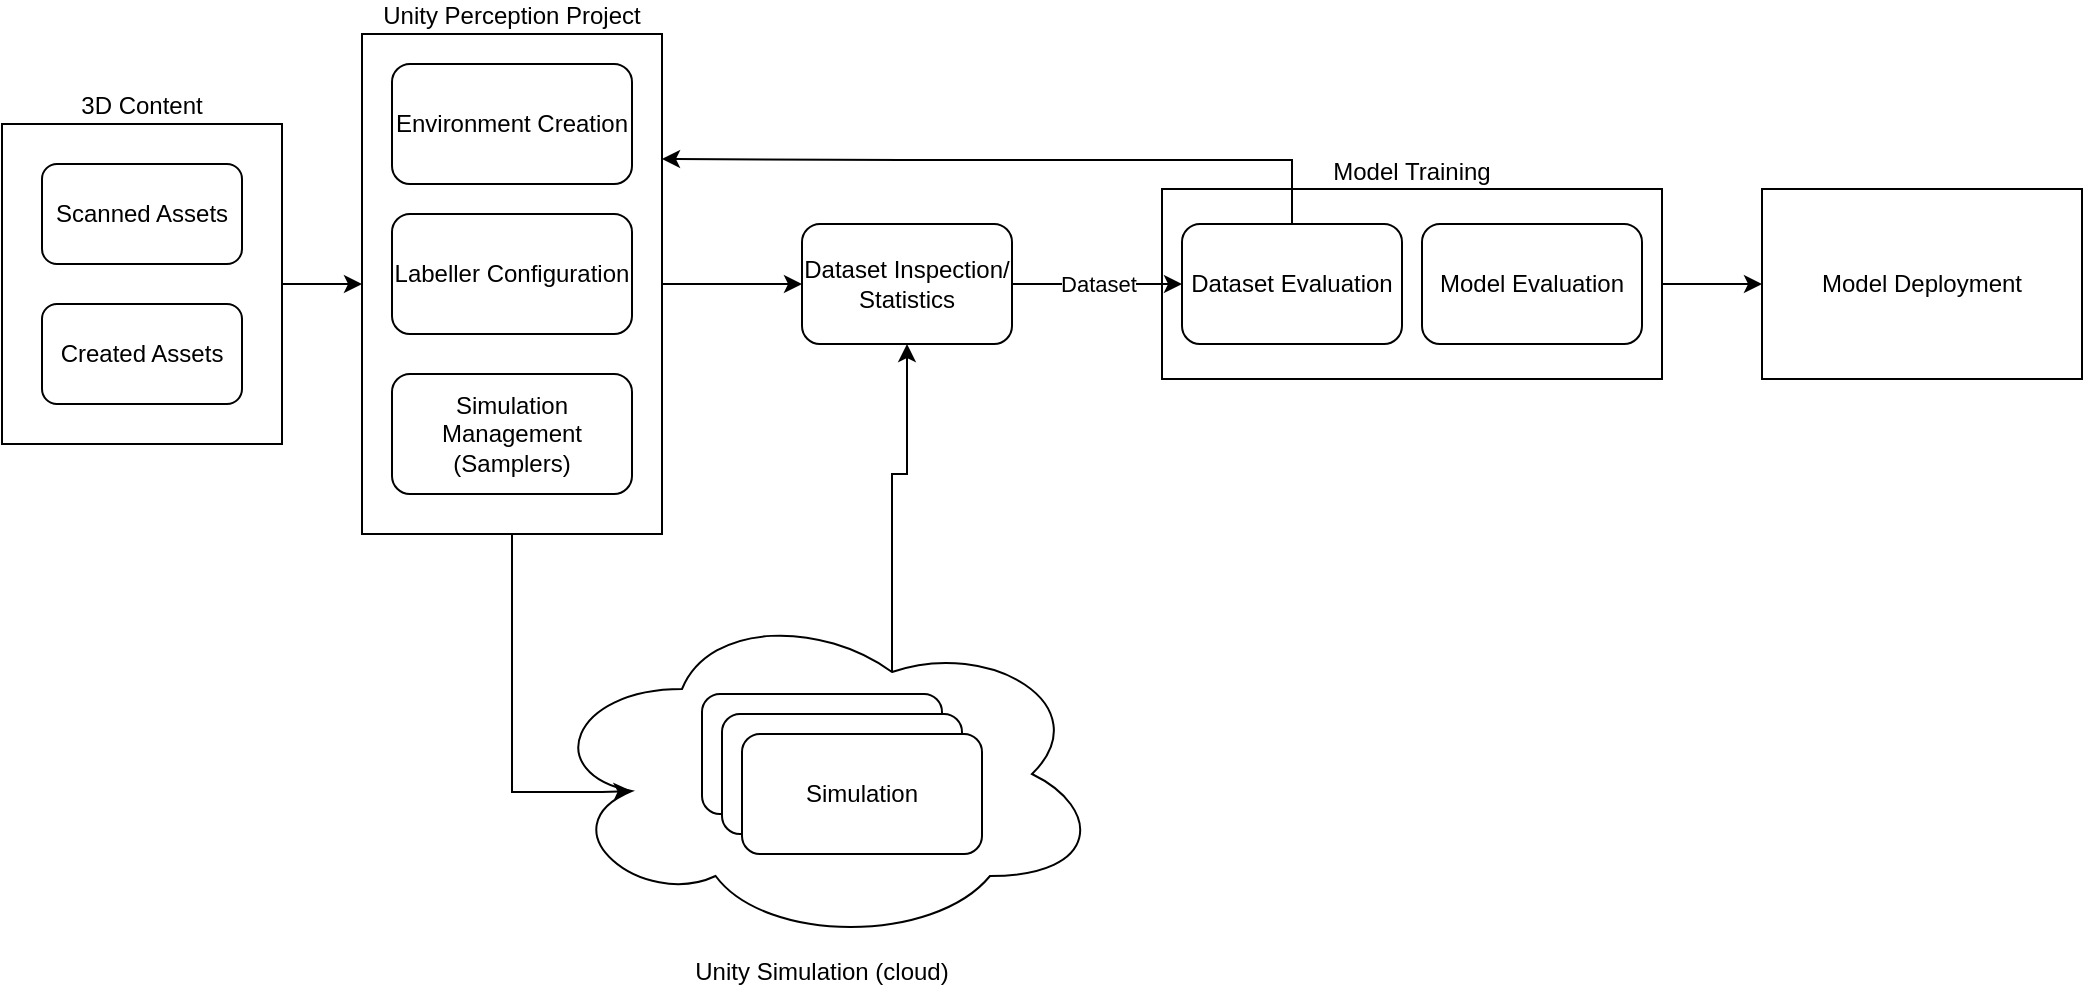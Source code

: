 <mxfile version="13.4.2" type="google" pages="4"><diagram id="rTEH1fIVcigWCbvHhr0S" name="Perception Workflow"><mxGraphModel dx="1718" dy="936" grid="1" gridSize="10" guides="1" tooltips="1" connect="1" arrows="1" fold="1" page="1" pageScale="1" pageWidth="850" pageHeight="1100" math="0" shadow="0"><root><mxCell id="0"/><mxCell id="1" parent="0"/><mxCell id="UqjXKRCv_dzUxaZPBo2b-16" value="Model Training" style="rounded=0;whiteSpace=wrap;html=1;labelPosition=center;verticalLabelPosition=top;align=center;verticalAlign=bottom;" vertex="1" parent="1"><mxGeometry x="650" y="297.5" width="250" height="95" as="geometry"/></mxCell><mxCell id="UqjXKRCv_dzUxaZPBo2b-24" style="edgeStyle=orthogonalEdgeStyle;rounded=0;orthogonalLoop=1;jettySize=auto;html=1;exitX=0.625;exitY=0.2;exitDx=0;exitDy=0;exitPerimeter=0;entryX=0.5;entryY=1;entryDx=0;entryDy=0;" edge="1" parent="1" source="UqjXKRCv_dzUxaZPBo2b-12" target="UqjXKRCv_dzUxaZPBo2b-14"><mxGeometry relative="1" as="geometry"><mxPoint x="530" y="395" as="targetPoint"/></mxGeometry></mxCell><mxCell id="UqjXKRCv_dzUxaZPBo2b-12" value="Unity Simulation (cloud)" style="ellipse;shape=cloud;whiteSpace=wrap;html=1;labelPosition=center;verticalLabelPosition=bottom;align=center;verticalAlign=top;" vertex="1" parent="1"><mxGeometry x="340" y="505" width="280" height="170" as="geometry"/></mxCell><mxCell id="UqjXKRCv_dzUxaZPBo2b-18" style="edgeStyle=orthogonalEdgeStyle;rounded=0;orthogonalLoop=1;jettySize=auto;html=1;exitX=1;exitY=0.5;exitDx=0;exitDy=0;entryX=0;entryY=0.5;entryDx=0;entryDy=0;" edge="1" parent="1" source="UqjXKRCv_dzUxaZPBo2b-1" target="UqjXKRCv_dzUxaZPBo2b-4"><mxGeometry relative="1" as="geometry"/></mxCell><mxCell id="UqjXKRCv_dzUxaZPBo2b-1" value="3D Content" style="rounded=0;whiteSpace=wrap;html=1;labelPosition=center;verticalLabelPosition=top;align=center;verticalAlign=bottom;" vertex="1" parent="1"><mxGeometry x="70" y="265" width="140" height="160" as="geometry"/></mxCell><mxCell id="UqjXKRCv_dzUxaZPBo2b-2" value="Scanned Assets" style="rounded=1;whiteSpace=wrap;html=1;" vertex="1" parent="1"><mxGeometry x="90" y="285" width="100" height="50" as="geometry"/></mxCell><mxCell id="UqjXKRCv_dzUxaZPBo2b-3" value="Created Assets" style="rounded=1;whiteSpace=wrap;html=1;" vertex="1" parent="1"><mxGeometry x="90" y="355" width="100" height="50" as="geometry"/></mxCell><mxCell id="UqjXKRCv_dzUxaZPBo2b-19" style="edgeStyle=orthogonalEdgeStyle;rounded=0;orthogonalLoop=1;jettySize=auto;html=1;exitX=1;exitY=0.5;exitDx=0;exitDy=0;entryX=0;entryY=0.5;entryDx=0;entryDy=0;" edge="1" parent="1" source="UqjXKRCv_dzUxaZPBo2b-4" target="UqjXKRCv_dzUxaZPBo2b-14"><mxGeometry relative="1" as="geometry"><mxPoint x="450" y="345" as="targetPoint"/></mxGeometry></mxCell><mxCell id="UqjXKRCv_dzUxaZPBo2b-23" style="edgeStyle=orthogonalEdgeStyle;rounded=0;orthogonalLoop=1;jettySize=auto;html=1;exitX=0.5;exitY=1;exitDx=0;exitDy=0;entryX=0.16;entryY=0.55;entryDx=0;entryDy=0;entryPerimeter=0;" edge="1" parent="1" source="UqjXKRCv_dzUxaZPBo2b-4" target="UqjXKRCv_dzUxaZPBo2b-12"><mxGeometry relative="1" as="geometry"><Array as="points"><mxPoint x="325" y="599"/><mxPoint x="370" y="599"/></Array></mxGeometry></mxCell><mxCell id="UqjXKRCv_dzUxaZPBo2b-4" value="Unity Perception Project" style="rounded=0;whiteSpace=wrap;html=1;labelPosition=center;verticalLabelPosition=top;align=center;verticalAlign=bottom;" vertex="1" parent="1"><mxGeometry x="250" y="220" width="150" height="250" as="geometry"/></mxCell><mxCell id="UqjXKRCv_dzUxaZPBo2b-5" value="Environment Creation" style="rounded=1;whiteSpace=wrap;html=1;" vertex="1" parent="1"><mxGeometry x="265" y="235" width="120" height="60" as="geometry"/></mxCell><mxCell id="UqjXKRCv_dzUxaZPBo2b-6" value="Labeller Configuration" style="rounded=1;whiteSpace=wrap;html=1;" vertex="1" parent="1"><mxGeometry x="265" y="310" width="120" height="60" as="geometry"/></mxCell><mxCell id="UqjXKRCv_dzUxaZPBo2b-7" value="Simulation Management (Samplers)" style="rounded=1;whiteSpace=wrap;html=1;" vertex="1" parent="1"><mxGeometry x="265" y="390" width="120" height="60" as="geometry"/></mxCell><mxCell id="UqjXKRCv_dzUxaZPBo2b-9" value="Simulation" style="rounded=1;whiteSpace=wrap;html=1;" vertex="1" parent="1"><mxGeometry x="420" y="550" width="120" height="60" as="geometry"/></mxCell><mxCell id="UqjXKRCv_dzUxaZPBo2b-10" value="Simulation" style="rounded=1;whiteSpace=wrap;html=1;" vertex="1" parent="1"><mxGeometry x="430" y="560" width="120" height="60" as="geometry"/></mxCell><mxCell id="UqjXKRCv_dzUxaZPBo2b-11" value="Simulation" style="rounded=1;whiteSpace=wrap;html=1;" vertex="1" parent="1"><mxGeometry x="440" y="570" width="120" height="60" as="geometry"/></mxCell><mxCell id="UqjXKRCv_dzUxaZPBo2b-20" value="Dataset" style="edgeStyle=orthogonalEdgeStyle;rounded=0;orthogonalLoop=1;jettySize=auto;html=1;exitX=1;exitY=0.5;exitDx=0;exitDy=0;entryX=0;entryY=0.5;entryDx=0;entryDy=0;" edge="1" parent="1" source="UqjXKRCv_dzUxaZPBo2b-14" target="UqjXKRCv_dzUxaZPBo2b-15"><mxGeometry relative="1" as="geometry"><mxPoint x="610" y="345" as="sourcePoint"/></mxGeometry></mxCell><mxCell id="UqjXKRCv_dzUxaZPBo2b-14" value="Dataset Inspection/ Statistics" style="rounded=1;whiteSpace=wrap;html=1;" vertex="1" parent="1"><mxGeometry x="470" y="315" width="105" height="60" as="geometry"/></mxCell><mxCell id="UqjXKRCv_dzUxaZPBo2b-25" style="edgeStyle=orthogonalEdgeStyle;rounded=0;orthogonalLoop=1;jettySize=auto;html=1;exitX=0.5;exitY=0;exitDx=0;exitDy=0;entryX=1;entryY=0.25;entryDx=0;entryDy=0;" edge="1" parent="1" source="UqjXKRCv_dzUxaZPBo2b-15" target="UqjXKRCv_dzUxaZPBo2b-4"><mxGeometry relative="1" as="geometry"><Array as="points"><mxPoint x="715" y="283"/><mxPoint x="520" y="283"/></Array></mxGeometry></mxCell><mxCell id="UqjXKRCv_dzUxaZPBo2b-15" value="Dataset Evaluation" style="rounded=1;whiteSpace=wrap;html=1;" vertex="1" parent="1"><mxGeometry x="660" y="315" width="110" height="60" as="geometry"/></mxCell><mxCell id="UqjXKRCv_dzUxaZPBo2b-21" style="edgeStyle=orthogonalEdgeStyle;rounded=0;orthogonalLoop=1;jettySize=auto;html=1;exitX=1;exitY=0.5;exitDx=0;exitDy=0;entryX=0;entryY=0.5;entryDx=0;entryDy=0;" edge="1" parent="1" source="UqjXKRCv_dzUxaZPBo2b-16" target="UqjXKRCv_dzUxaZPBo2b-17"><mxGeometry relative="1" as="geometry"/></mxCell><mxCell id="UqjXKRCv_dzUxaZPBo2b-17" value="Model Deployment" style="rounded=0;whiteSpace=wrap;html=1;" vertex="1" parent="1"><mxGeometry x="950" y="297.5" width="160" height="95" as="geometry"/></mxCell><mxCell id="UqjXKRCv_dzUxaZPBo2b-26" value="Model Evaluation" style="rounded=1;whiteSpace=wrap;html=1;" vertex="1" parent="1"><mxGeometry x="780" y="315" width="110" height="60" as="geometry"/></mxCell></root></mxGraphModel></diagram><diagram id="CEyN-OtGFQbZ-doIEd_Q" name="SynthDet local"><mxGraphModel dx="2062" dy="1123" grid="1" gridSize="10" guides="1" tooltips="1" connect="1" arrows="1" fold="1" page="1" pageScale="1" pageWidth="850" pageHeight="1100" math="0" shadow="0"><root><mxCell id="Y3ax6IoxSoM3mYonrOTv-0"/><mxCell id="Y3ax6IoxSoM3mYonrOTv-1" parent="Y3ax6IoxSoM3mYonrOTv-0"/><mxCell id="jCsXuw0oRHeDvuCsHDCP-23" value="" style="rounded=0;whiteSpace=wrap;html=1;fillColor=#FFFFFF;strokeWidth=4;strokeColor=#99FF99;" vertex="1" parent="Y3ax6IoxSoM3mYonrOTv-1"><mxGeometry x="230" y="180" width="390" height="310" as="geometry"/></mxCell><mxCell id="ZMgVUoRJr10en7N5NnIP-0" value="Model Training" style="rounded=0;whiteSpace=wrap;html=1;labelPosition=center;verticalLabelPosition=top;align=center;verticalAlign=bottom;" vertex="1" parent="Y3ax6IoxSoM3mYonrOTv-1"><mxGeometry x="650" y="297.5" width="250" height="95" as="geometry"/></mxCell><mxCell id="ZMgVUoRJr10en7N5NnIP-1" style="edgeStyle=orthogonalEdgeStyle;rounded=0;orthogonalLoop=1;jettySize=auto;html=1;exitX=0.625;exitY=0.2;exitDx=0;exitDy=0;exitPerimeter=0;entryX=0.5;entryY=1;entryDx=0;entryDy=0;" edge="1" parent="Y3ax6IoxSoM3mYonrOTv-1" source="ZMgVUoRJr10en7N5NnIP-2" target="ZMgVUoRJr10en7N5NnIP-17"><mxGeometry relative="1" as="geometry"><mxPoint x="530" y="395" as="targetPoint"/></mxGeometry></mxCell><mxCell id="ZMgVUoRJr10en7N5NnIP-2" value="Unity Simulation (cloud)" style="ellipse;shape=cloud;whiteSpace=wrap;html=1;labelPosition=center;verticalLabelPosition=bottom;align=center;verticalAlign=top;" vertex="1" parent="Y3ax6IoxSoM3mYonrOTv-1"><mxGeometry x="340" y="505" width="280" height="170" as="geometry"/></mxCell><mxCell id="ZMgVUoRJr10en7N5NnIP-3" style="edgeStyle=orthogonalEdgeStyle;rounded=0;orthogonalLoop=1;jettySize=auto;html=1;exitX=1;exitY=0.5;exitDx=0;exitDy=0;entryX=0;entryY=0.5;entryDx=0;entryDy=0;" edge="1" parent="Y3ax6IoxSoM3mYonrOTv-1" source="ZMgVUoRJr10en7N5NnIP-4" target="ZMgVUoRJr10en7N5NnIP-9"><mxGeometry relative="1" as="geometry"/></mxCell><mxCell id="ZMgVUoRJr10en7N5NnIP-4" value="3D Content" style="rounded=0;whiteSpace=wrap;html=1;labelPosition=center;verticalLabelPosition=top;align=center;verticalAlign=bottom;" vertex="1" parent="Y3ax6IoxSoM3mYonrOTv-1"><mxGeometry x="70" y="265" width="140" height="160" as="geometry"/></mxCell><mxCell id="ZMgVUoRJr10en7N5NnIP-5" value="Scanned Assets" style="rounded=1;whiteSpace=wrap;html=1;" vertex="1" parent="Y3ax6IoxSoM3mYonrOTv-1"><mxGeometry x="90" y="285" width="100" height="50" as="geometry"/></mxCell><mxCell id="ZMgVUoRJr10en7N5NnIP-6" value="Created Assets" style="rounded=1;whiteSpace=wrap;html=1;" vertex="1" parent="Y3ax6IoxSoM3mYonrOTv-1"><mxGeometry x="90" y="355" width="100" height="50" as="geometry"/></mxCell><mxCell id="ZMgVUoRJr10en7N5NnIP-7" style="edgeStyle=orthogonalEdgeStyle;rounded=0;orthogonalLoop=1;jettySize=auto;html=1;exitX=1;exitY=0.5;exitDx=0;exitDy=0;entryX=0;entryY=0.5;entryDx=0;entryDy=0;" edge="1" parent="Y3ax6IoxSoM3mYonrOTv-1" source="ZMgVUoRJr10en7N5NnIP-9" target="ZMgVUoRJr10en7N5NnIP-17"><mxGeometry relative="1" as="geometry"><mxPoint x="450" y="345" as="targetPoint"/></mxGeometry></mxCell><mxCell id="ZMgVUoRJr10en7N5NnIP-8" style="edgeStyle=orthogonalEdgeStyle;rounded=0;orthogonalLoop=1;jettySize=auto;html=1;exitX=0.5;exitY=1;exitDx=0;exitDy=0;entryX=0.16;entryY=0.55;entryDx=0;entryDy=0;entryPerimeter=0;" edge="1" parent="Y3ax6IoxSoM3mYonrOTv-1" source="ZMgVUoRJr10en7N5NnIP-9" target="ZMgVUoRJr10en7N5NnIP-2"><mxGeometry relative="1" as="geometry"><Array as="points"><mxPoint x="325" y="599"/><mxPoint x="370" y="599"/></Array></mxGeometry></mxCell><mxCell id="ZMgVUoRJr10en7N5NnIP-9" value="Unity Perception Project" style="rounded=0;whiteSpace=wrap;html=1;labelPosition=center;verticalLabelPosition=top;align=center;verticalAlign=bottom;" vertex="1" parent="Y3ax6IoxSoM3mYonrOTv-1"><mxGeometry x="250" y="220" width="150" height="250" as="geometry"/></mxCell><mxCell id="ZMgVUoRJr10en7N5NnIP-10" value="Environment Creation" style="rounded=1;whiteSpace=wrap;html=1;" vertex="1" parent="Y3ax6IoxSoM3mYonrOTv-1"><mxGeometry x="265" y="235" width="120" height="60" as="geometry"/></mxCell><mxCell id="ZMgVUoRJr10en7N5NnIP-11" value="Labeller Configuration" style="rounded=1;whiteSpace=wrap;html=1;" vertex="1" parent="Y3ax6IoxSoM3mYonrOTv-1"><mxGeometry x="265" y="310" width="120" height="60" as="geometry"/></mxCell><mxCell id="ZMgVUoRJr10en7N5NnIP-12" value="Simulation Management (Samplers)" style="rounded=1;whiteSpace=wrap;html=1;" vertex="1" parent="Y3ax6IoxSoM3mYonrOTv-1"><mxGeometry x="265" y="390" width="120" height="60" as="geometry"/></mxCell><mxCell id="ZMgVUoRJr10en7N5NnIP-13" value="Simulation" style="rounded=1;whiteSpace=wrap;html=1;" vertex="1" parent="Y3ax6IoxSoM3mYonrOTv-1"><mxGeometry x="420" y="550" width="120" height="60" as="geometry"/></mxCell><mxCell id="ZMgVUoRJr10en7N5NnIP-14" value="Simulation" style="rounded=1;whiteSpace=wrap;html=1;" vertex="1" parent="Y3ax6IoxSoM3mYonrOTv-1"><mxGeometry x="430" y="560" width="120" height="60" as="geometry"/></mxCell><mxCell id="ZMgVUoRJr10en7N5NnIP-15" value="Simulation" style="rounded=1;whiteSpace=wrap;html=1;" vertex="1" parent="Y3ax6IoxSoM3mYonrOTv-1"><mxGeometry x="440" y="570" width="120" height="60" as="geometry"/></mxCell><mxCell id="ZMgVUoRJr10en7N5NnIP-16" value="Dataset" style="edgeStyle=orthogonalEdgeStyle;rounded=0;orthogonalLoop=1;jettySize=auto;html=1;exitX=1;exitY=0.5;exitDx=0;exitDy=0;entryX=0;entryY=0.5;entryDx=0;entryDy=0;" edge="1" parent="Y3ax6IoxSoM3mYonrOTv-1" source="ZMgVUoRJr10en7N5NnIP-17" target="ZMgVUoRJr10en7N5NnIP-19"><mxGeometry relative="1" as="geometry"><mxPoint x="610" y="345" as="sourcePoint"/></mxGeometry></mxCell><mxCell id="ZMgVUoRJr10en7N5NnIP-17" value="Dataset Inspection/ Statistics" style="rounded=1;whiteSpace=wrap;html=1;" vertex="1" parent="Y3ax6IoxSoM3mYonrOTv-1"><mxGeometry x="470" y="315" width="105" height="60" as="geometry"/></mxCell><mxCell id="ZMgVUoRJr10en7N5NnIP-18" style="edgeStyle=orthogonalEdgeStyle;rounded=0;orthogonalLoop=1;jettySize=auto;html=1;exitX=0.5;exitY=0;exitDx=0;exitDy=0;entryX=1;entryY=0.25;entryDx=0;entryDy=0;" edge="1" parent="Y3ax6IoxSoM3mYonrOTv-1" source="ZMgVUoRJr10en7N5NnIP-19" target="ZMgVUoRJr10en7N5NnIP-9"><mxGeometry relative="1" as="geometry"><Array as="points"><mxPoint x="715" y="283"/><mxPoint x="520" y="283"/></Array></mxGeometry></mxCell><mxCell id="ZMgVUoRJr10en7N5NnIP-19" value="Dataset Evaluation" style="rounded=1;whiteSpace=wrap;html=1;" vertex="1" parent="Y3ax6IoxSoM3mYonrOTv-1"><mxGeometry x="660" y="315" width="110" height="60" as="geometry"/></mxCell><mxCell id="ZMgVUoRJr10en7N5NnIP-20" style="edgeStyle=orthogonalEdgeStyle;rounded=0;orthogonalLoop=1;jettySize=auto;html=1;exitX=1;exitY=0.5;exitDx=0;exitDy=0;entryX=0;entryY=0.5;entryDx=0;entryDy=0;" edge="1" parent="Y3ax6IoxSoM3mYonrOTv-1" source="ZMgVUoRJr10en7N5NnIP-0" target="ZMgVUoRJr10en7N5NnIP-21"><mxGeometry relative="1" as="geometry"/></mxCell><mxCell id="ZMgVUoRJr10en7N5NnIP-21" value="Model Deployment" style="rounded=0;whiteSpace=wrap;html=1;" vertex="1" parent="Y3ax6IoxSoM3mYonrOTv-1"><mxGeometry x="950" y="297.5" width="160" height="95" as="geometry"/></mxCell><mxCell id="ZMgVUoRJr10en7N5NnIP-22" value="Model Evaluation" style="rounded=1;whiteSpace=wrap;html=1;" vertex="1" parent="Y3ax6IoxSoM3mYonrOTv-1"><mxGeometry x="780" y="315" width="110" height="60" as="geometry"/></mxCell></root></mxGraphModel></diagram><diagram name="SyntDet cloud" id="PYclm0DFvdzeA1_uqQPD"><mxGraphModel dx="2062" dy="1123" grid="1" gridSize="10" guides="1" tooltips="1" connect="1" arrows="1" fold="1" page="1" pageScale="1" pageWidth="850" pageHeight="1100" math="0" shadow="0"><root><mxCell id="81RzUClIcEDzHBAVOzai-0"/><mxCell id="81RzUClIcEDzHBAVOzai-1" parent="81RzUClIcEDzHBAVOzai-0"/><mxCell id="81RzUClIcEDzHBAVOzai-2" value="" style="rounded=0;whiteSpace=wrap;html=1;fillColor=#FFFFFF;strokeWidth=4;strokeColor=#99FF99;" vertex="1" parent="81RzUClIcEDzHBAVOzai-1"><mxGeometry x="230" y="180" width="390" height="310" as="geometry"/></mxCell><mxCell id="81RzUClIcEDzHBAVOzai-3" value="Model Training" style="rounded=0;whiteSpace=wrap;html=1;labelPosition=center;verticalLabelPosition=top;align=center;verticalAlign=bottom;" vertex="1" parent="81RzUClIcEDzHBAVOzai-1"><mxGeometry x="650" y="297.5" width="250" height="95" as="geometry"/></mxCell><mxCell id="81RzUClIcEDzHBAVOzai-4" style="edgeStyle=orthogonalEdgeStyle;rounded=0;orthogonalLoop=1;jettySize=auto;html=1;exitX=0.625;exitY=0.2;exitDx=0;exitDy=0;exitPerimeter=0;entryX=0.5;entryY=1;entryDx=0;entryDy=0;" edge="1" parent="81RzUClIcEDzHBAVOzai-1" source="81RzUClIcEDzHBAVOzai-5" target="81RzUClIcEDzHBAVOzai-20"><mxGeometry relative="1" as="geometry"><mxPoint x="530" y="395" as="targetPoint"/></mxGeometry></mxCell><mxCell id="81RzUClIcEDzHBAVOzai-5" value="Unity Simulation (cloud)" style="ellipse;shape=cloud;whiteSpace=wrap;html=1;labelPosition=center;verticalLabelPosition=bottom;align=center;verticalAlign=top;" vertex="1" parent="81RzUClIcEDzHBAVOzai-1"><mxGeometry x="340" y="505" width="280" height="170" as="geometry"/></mxCell><mxCell id="81RzUClIcEDzHBAVOzai-6" style="edgeStyle=orthogonalEdgeStyle;rounded=0;orthogonalLoop=1;jettySize=auto;html=1;exitX=1;exitY=0.5;exitDx=0;exitDy=0;entryX=0;entryY=0.5;entryDx=0;entryDy=0;" edge="1" parent="81RzUClIcEDzHBAVOzai-1" source="81RzUClIcEDzHBAVOzai-7" target="81RzUClIcEDzHBAVOzai-12"><mxGeometry relative="1" as="geometry"/></mxCell><mxCell id="81RzUClIcEDzHBAVOzai-7" value="3D Content" style="rounded=0;whiteSpace=wrap;html=1;labelPosition=center;verticalLabelPosition=top;align=center;verticalAlign=bottom;" vertex="1" parent="81RzUClIcEDzHBAVOzai-1"><mxGeometry x="70" y="265" width="140" height="160" as="geometry"/></mxCell><mxCell id="81RzUClIcEDzHBAVOzai-8" value="Scanned Assets" style="rounded=1;whiteSpace=wrap;html=1;" vertex="1" parent="81RzUClIcEDzHBAVOzai-1"><mxGeometry x="90" y="285" width="100" height="50" as="geometry"/></mxCell><mxCell id="81RzUClIcEDzHBAVOzai-9" value="Created Assets" style="rounded=1;whiteSpace=wrap;html=1;" vertex="1" parent="81RzUClIcEDzHBAVOzai-1"><mxGeometry x="90" y="355" width="100" height="50" as="geometry"/></mxCell><mxCell id="81RzUClIcEDzHBAVOzai-10" style="edgeStyle=orthogonalEdgeStyle;rounded=0;orthogonalLoop=1;jettySize=auto;html=1;exitX=1;exitY=0.5;exitDx=0;exitDy=0;entryX=0;entryY=0.5;entryDx=0;entryDy=0;" edge="1" parent="81RzUClIcEDzHBAVOzai-1" source="81RzUClIcEDzHBAVOzai-12" target="81RzUClIcEDzHBAVOzai-20"><mxGeometry relative="1" as="geometry"><mxPoint x="450" y="345" as="targetPoint"/></mxGeometry></mxCell><mxCell id="81RzUClIcEDzHBAVOzai-11" style="edgeStyle=orthogonalEdgeStyle;rounded=0;orthogonalLoop=1;jettySize=auto;html=1;exitX=0.5;exitY=1;exitDx=0;exitDy=0;entryX=0.16;entryY=0.55;entryDx=0;entryDy=0;entryPerimeter=0;" edge="1" parent="81RzUClIcEDzHBAVOzai-1" source="81RzUClIcEDzHBAVOzai-12" target="81RzUClIcEDzHBAVOzai-5"><mxGeometry relative="1" as="geometry"><Array as="points"><mxPoint x="325" y="599"/><mxPoint x="370" y="599"/></Array></mxGeometry></mxCell><mxCell id="81RzUClIcEDzHBAVOzai-12" value="Unity Perception Project" style="rounded=0;whiteSpace=wrap;html=1;labelPosition=center;verticalLabelPosition=top;align=center;verticalAlign=bottom;" vertex="1" parent="81RzUClIcEDzHBAVOzai-1"><mxGeometry x="250" y="220" width="150" height="250" as="geometry"/></mxCell><mxCell id="81RzUClIcEDzHBAVOzai-13" value="Environment Creation" style="rounded=1;whiteSpace=wrap;html=1;" vertex="1" parent="81RzUClIcEDzHBAVOzai-1"><mxGeometry x="265" y="235" width="120" height="60" as="geometry"/></mxCell><mxCell id="81RzUClIcEDzHBAVOzai-14" value="Labeller Configuration" style="rounded=1;whiteSpace=wrap;html=1;" vertex="1" parent="81RzUClIcEDzHBAVOzai-1"><mxGeometry x="265" y="310" width="120" height="60" as="geometry"/></mxCell><mxCell id="81RzUClIcEDzHBAVOzai-15" value="Simulation Management (Samplers)" style="rounded=1;whiteSpace=wrap;html=1;" vertex="1" parent="81RzUClIcEDzHBAVOzai-1"><mxGeometry x="265" y="390" width="120" height="60" as="geometry"/></mxCell><mxCell id="81RzUClIcEDzHBAVOzai-16" value="Simulation" style="rounded=1;whiteSpace=wrap;html=1;" vertex="1" parent="81RzUClIcEDzHBAVOzai-1"><mxGeometry x="420" y="550" width="120" height="60" as="geometry"/></mxCell><mxCell id="81RzUClIcEDzHBAVOzai-17" value="Simulation" style="rounded=1;whiteSpace=wrap;html=1;" vertex="1" parent="81RzUClIcEDzHBAVOzai-1"><mxGeometry x="430" y="560" width="120" height="60" as="geometry"/></mxCell><mxCell id="81RzUClIcEDzHBAVOzai-18" value="Simulation" style="rounded=1;whiteSpace=wrap;html=1;" vertex="1" parent="81RzUClIcEDzHBAVOzai-1"><mxGeometry x="440" y="570" width="120" height="60" as="geometry"/></mxCell><mxCell id="81RzUClIcEDzHBAVOzai-19" value="Dataset" style="edgeStyle=orthogonalEdgeStyle;rounded=0;orthogonalLoop=1;jettySize=auto;html=1;exitX=1;exitY=0.5;exitDx=0;exitDy=0;entryX=0;entryY=0.5;entryDx=0;entryDy=0;" edge="1" parent="81RzUClIcEDzHBAVOzai-1" source="81RzUClIcEDzHBAVOzai-20" target="81RzUClIcEDzHBAVOzai-22"><mxGeometry relative="1" as="geometry"><mxPoint x="610" y="345" as="sourcePoint"/></mxGeometry></mxCell><mxCell id="81RzUClIcEDzHBAVOzai-20" value="Dataset Inspection/ Statistics" style="rounded=1;whiteSpace=wrap;html=1;" vertex="1" parent="81RzUClIcEDzHBAVOzai-1"><mxGeometry x="470" y="315" width="105" height="60" as="geometry"/></mxCell><mxCell id="81RzUClIcEDzHBAVOzai-21" style="edgeStyle=orthogonalEdgeStyle;rounded=0;orthogonalLoop=1;jettySize=auto;html=1;exitX=0.5;exitY=0;exitDx=0;exitDy=0;entryX=1;entryY=0.25;entryDx=0;entryDy=0;" edge="1" parent="81RzUClIcEDzHBAVOzai-1" source="81RzUClIcEDzHBAVOzai-22" target="81RzUClIcEDzHBAVOzai-12"><mxGeometry relative="1" as="geometry"><Array as="points"><mxPoint x="715" y="283"/><mxPoint x="520" y="283"/></Array></mxGeometry></mxCell><mxCell id="81RzUClIcEDzHBAVOzai-22" value="Dataset Evaluation" style="rounded=1;whiteSpace=wrap;html=1;" vertex="1" parent="81RzUClIcEDzHBAVOzai-1"><mxGeometry x="660" y="315" width="110" height="60" as="geometry"/></mxCell><mxCell id="81RzUClIcEDzHBAVOzai-23" style="edgeStyle=orthogonalEdgeStyle;rounded=0;orthogonalLoop=1;jettySize=auto;html=1;exitX=1;exitY=0.5;exitDx=0;exitDy=0;entryX=0;entryY=0.5;entryDx=0;entryDy=0;" edge="1" parent="81RzUClIcEDzHBAVOzai-1" source="81RzUClIcEDzHBAVOzai-3" target="81RzUClIcEDzHBAVOzai-24"><mxGeometry relative="1" as="geometry"/></mxCell><mxCell id="81RzUClIcEDzHBAVOzai-24" value="Model Deployment" style="rounded=0;whiteSpace=wrap;html=1;" vertex="1" parent="81RzUClIcEDzHBAVOzai-1"><mxGeometry x="950" y="297.5" width="160" height="95" as="geometry"/></mxCell><mxCell id="81RzUClIcEDzHBAVOzai-25" value="Model Evaluation" style="rounded=1;whiteSpace=wrap;html=1;" vertex="1" parent="81RzUClIcEDzHBAVOzai-1"><mxGeometry x="780" y="315" width="110" height="60" as="geometry"/></mxCell></root></mxGraphModel></diagram><diagram name="Dataset Validation" id="EWg4opIwJUAYsq6YGvuD"><mxGraphModel dx="2062" dy="1123" grid="1" gridSize="10" guides="1" tooltips="1" connect="1" arrows="1" fold="1" page="1" pageScale="1" pageWidth="850" pageHeight="1100" math="0" shadow="0"><root><mxCell id="8oSLnPqSKskqHcUUIukU-0"/><mxCell id="8oSLnPqSKskqHcUUIukU-1" parent="8oSLnPqSKskqHcUUIukU-0"/><mxCell id="8oSLnPqSKskqHcUUIukU-2" value="" style="rounded=0;whiteSpace=wrap;html=1;fillColor=#FFFFFF;strokeWidth=4;strokeColor=#99FF99;" vertex="1" parent="8oSLnPqSKskqHcUUIukU-1"><mxGeometry x="590" y="220" width="340" height="230" as="geometry"/></mxCell><mxCell id="8oSLnPqSKskqHcUUIukU-3" value="Model Training" style="rounded=0;whiteSpace=wrap;html=1;labelPosition=center;verticalLabelPosition=top;align=center;verticalAlign=bottom;" vertex="1" parent="8oSLnPqSKskqHcUUIukU-1"><mxGeometry x="650" y="297.5" width="250" height="95" as="geometry"/></mxCell><mxCell id="8oSLnPqSKskqHcUUIukU-4" style="edgeStyle=orthogonalEdgeStyle;rounded=0;orthogonalLoop=1;jettySize=auto;html=1;exitX=0.625;exitY=0.2;exitDx=0;exitDy=0;exitPerimeter=0;entryX=0.5;entryY=1;entryDx=0;entryDy=0;" edge="1" parent="8oSLnPqSKskqHcUUIukU-1" source="8oSLnPqSKskqHcUUIukU-5" target="8oSLnPqSKskqHcUUIukU-20"><mxGeometry relative="1" as="geometry"><mxPoint x="530" y="395" as="targetPoint"/></mxGeometry></mxCell><mxCell id="8oSLnPqSKskqHcUUIukU-5" value="Unity Simulation (cloud)" style="ellipse;shape=cloud;whiteSpace=wrap;html=1;labelPosition=center;verticalLabelPosition=bottom;align=center;verticalAlign=top;" vertex="1" parent="8oSLnPqSKskqHcUUIukU-1"><mxGeometry x="340" y="505" width="280" height="170" as="geometry"/></mxCell><mxCell id="8oSLnPqSKskqHcUUIukU-6" style="edgeStyle=orthogonalEdgeStyle;rounded=0;orthogonalLoop=1;jettySize=auto;html=1;exitX=1;exitY=0.5;exitDx=0;exitDy=0;entryX=0;entryY=0.5;entryDx=0;entryDy=0;" edge="1" parent="8oSLnPqSKskqHcUUIukU-1" source="8oSLnPqSKskqHcUUIukU-7" target="8oSLnPqSKskqHcUUIukU-12"><mxGeometry relative="1" as="geometry"/></mxCell><mxCell id="8oSLnPqSKskqHcUUIukU-7" value="3D Content" style="rounded=0;whiteSpace=wrap;html=1;labelPosition=center;verticalLabelPosition=top;align=center;verticalAlign=bottom;" vertex="1" parent="8oSLnPqSKskqHcUUIukU-1"><mxGeometry x="70" y="265" width="140" height="160" as="geometry"/></mxCell><mxCell id="8oSLnPqSKskqHcUUIukU-8" value="Scanned Assets" style="rounded=1;whiteSpace=wrap;html=1;" vertex="1" parent="8oSLnPqSKskqHcUUIukU-1"><mxGeometry x="90" y="285" width="100" height="50" as="geometry"/></mxCell><mxCell id="8oSLnPqSKskqHcUUIukU-9" value="Created Assets" style="rounded=1;whiteSpace=wrap;html=1;" vertex="1" parent="8oSLnPqSKskqHcUUIukU-1"><mxGeometry x="90" y="355" width="100" height="50" as="geometry"/></mxCell><mxCell id="8oSLnPqSKskqHcUUIukU-10" style="edgeStyle=orthogonalEdgeStyle;rounded=0;orthogonalLoop=1;jettySize=auto;html=1;exitX=1;exitY=0.5;exitDx=0;exitDy=0;entryX=0;entryY=0.5;entryDx=0;entryDy=0;" edge="1" parent="8oSLnPqSKskqHcUUIukU-1" source="8oSLnPqSKskqHcUUIukU-12" target="8oSLnPqSKskqHcUUIukU-20"><mxGeometry relative="1" as="geometry"><mxPoint x="450" y="345" as="targetPoint"/></mxGeometry></mxCell><mxCell id="8oSLnPqSKskqHcUUIukU-11" style="edgeStyle=orthogonalEdgeStyle;rounded=0;orthogonalLoop=1;jettySize=auto;html=1;exitX=0.5;exitY=1;exitDx=0;exitDy=0;entryX=0.16;entryY=0.55;entryDx=0;entryDy=0;entryPerimeter=0;" edge="1" parent="8oSLnPqSKskqHcUUIukU-1" source="8oSLnPqSKskqHcUUIukU-12" target="8oSLnPqSKskqHcUUIukU-5"><mxGeometry relative="1" as="geometry"><Array as="points"><mxPoint x="325" y="599"/><mxPoint x="370" y="599"/></Array></mxGeometry></mxCell><mxCell id="8oSLnPqSKskqHcUUIukU-12" value="Unity Perception Project" style="rounded=0;whiteSpace=wrap;html=1;labelPosition=center;verticalLabelPosition=top;align=center;verticalAlign=bottom;" vertex="1" parent="8oSLnPqSKskqHcUUIukU-1"><mxGeometry x="250" y="220" width="150" height="250" as="geometry"/></mxCell><mxCell id="8oSLnPqSKskqHcUUIukU-13" value="Environment Creation" style="rounded=1;whiteSpace=wrap;html=1;" vertex="1" parent="8oSLnPqSKskqHcUUIukU-1"><mxGeometry x="265" y="235" width="120" height="60" as="geometry"/></mxCell><mxCell id="8oSLnPqSKskqHcUUIukU-14" value="Labeller Configuration" style="rounded=1;whiteSpace=wrap;html=1;" vertex="1" parent="8oSLnPqSKskqHcUUIukU-1"><mxGeometry x="265" y="310" width="120" height="60" as="geometry"/></mxCell><mxCell id="8oSLnPqSKskqHcUUIukU-15" value="Simulation Management (Samplers)" style="rounded=1;whiteSpace=wrap;html=1;" vertex="1" parent="8oSLnPqSKskqHcUUIukU-1"><mxGeometry x="265" y="390" width="120" height="60" as="geometry"/></mxCell><mxCell id="8oSLnPqSKskqHcUUIukU-16" value="Simulation" style="rounded=1;whiteSpace=wrap;html=1;" vertex="1" parent="8oSLnPqSKskqHcUUIukU-1"><mxGeometry x="420" y="550" width="120" height="60" as="geometry"/></mxCell><mxCell id="8oSLnPqSKskqHcUUIukU-17" value="Simulation" style="rounded=1;whiteSpace=wrap;html=1;" vertex="1" parent="8oSLnPqSKskqHcUUIukU-1"><mxGeometry x="430" y="560" width="120" height="60" as="geometry"/></mxCell><mxCell id="8oSLnPqSKskqHcUUIukU-18" value="Simulation" style="rounded=1;whiteSpace=wrap;html=1;" vertex="1" parent="8oSLnPqSKskqHcUUIukU-1"><mxGeometry x="440" y="570" width="120" height="60" as="geometry"/></mxCell><mxCell id="8oSLnPqSKskqHcUUIukU-19" value="Dataset" style="edgeStyle=orthogonalEdgeStyle;rounded=0;orthogonalLoop=1;jettySize=auto;html=1;exitX=1;exitY=0.5;exitDx=0;exitDy=0;entryX=0;entryY=0.5;entryDx=0;entryDy=0;" edge="1" parent="8oSLnPqSKskqHcUUIukU-1" source="8oSLnPqSKskqHcUUIukU-20" target="8oSLnPqSKskqHcUUIukU-22"><mxGeometry relative="1" as="geometry"><mxPoint x="610" y="345" as="sourcePoint"/></mxGeometry></mxCell><mxCell id="8oSLnPqSKskqHcUUIukU-20" value="Dataset Inspection/ Statistics" style="rounded=1;whiteSpace=wrap;html=1;" vertex="1" parent="8oSLnPqSKskqHcUUIukU-1"><mxGeometry x="470" y="315" width="105" height="60" as="geometry"/></mxCell><mxCell id="8oSLnPqSKskqHcUUIukU-21" style="edgeStyle=orthogonalEdgeStyle;rounded=0;orthogonalLoop=1;jettySize=auto;html=1;exitX=0.5;exitY=0;exitDx=0;exitDy=0;entryX=1;entryY=0.25;entryDx=0;entryDy=0;" edge="1" parent="8oSLnPqSKskqHcUUIukU-1" source="8oSLnPqSKskqHcUUIukU-22" target="8oSLnPqSKskqHcUUIukU-12"><mxGeometry relative="1" as="geometry"><Array as="points"><mxPoint x="715" y="283"/><mxPoint x="520" y="283"/></Array></mxGeometry></mxCell><mxCell id="8oSLnPqSKskqHcUUIukU-22" value="Dataset Evaluation" style="rounded=1;whiteSpace=wrap;html=1;" vertex="1" parent="8oSLnPqSKskqHcUUIukU-1"><mxGeometry x="660" y="315" width="110" height="60" as="geometry"/></mxCell><mxCell id="8oSLnPqSKskqHcUUIukU-23" style="edgeStyle=orthogonalEdgeStyle;rounded=0;orthogonalLoop=1;jettySize=auto;html=1;exitX=1;exitY=0.5;exitDx=0;exitDy=0;entryX=0;entryY=0.5;entryDx=0;entryDy=0;" edge="1" parent="8oSLnPqSKskqHcUUIukU-1" source="8oSLnPqSKskqHcUUIukU-3" target="8oSLnPqSKskqHcUUIukU-24"><mxGeometry relative="1" as="geometry"/></mxCell><mxCell id="8oSLnPqSKskqHcUUIukU-24" value="Model Deployment" style="rounded=0;whiteSpace=wrap;html=1;" vertex="1" parent="8oSLnPqSKskqHcUUIukU-1"><mxGeometry x="950" y="297.5" width="160" height="95" as="geometry"/></mxCell><mxCell id="8oSLnPqSKskqHcUUIukU-25" value="Model Evaluation" style="rounded=1;whiteSpace=wrap;html=1;" vertex="1" parent="8oSLnPqSKskqHcUUIukU-1"><mxGeometry x="780" y="315" width="110" height="60" as="geometry"/></mxCell></root></mxGraphModel></diagram></mxfile>